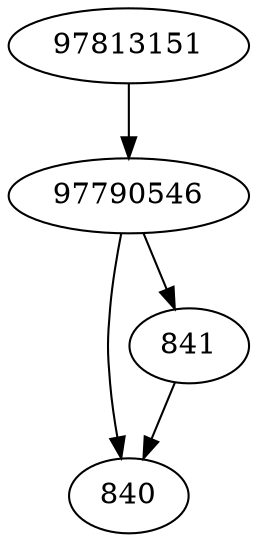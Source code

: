 strict digraph  {
840;
841;
97790546;
97813151;
841 -> 840;
97790546 -> 840;
97790546 -> 841;
97813151 -> 97790546;
}
